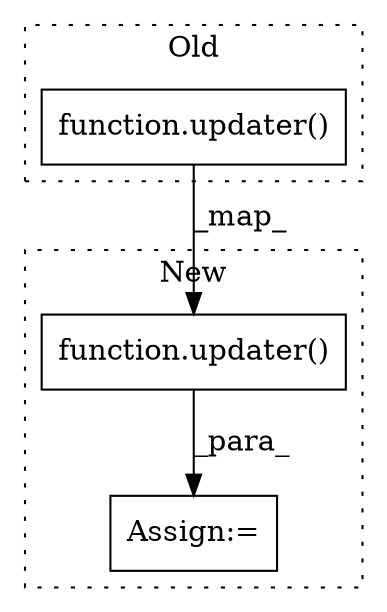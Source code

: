 digraph G {
subgraph cluster0 {
1 [label="function.updater()" a="75" s="12494" l="74" shape="box"];
label = "Old";
style="dotted";
}
subgraph cluster1 {
2 [label="function.updater()" a="75" s="12690" l="74" shape="box"];
3 [label="Assign:=" a="68" s="12687" l="3" shape="box"];
label = "New";
style="dotted";
}
1 -> 2 [label="_map_"];
2 -> 3 [label="_para_"];
}